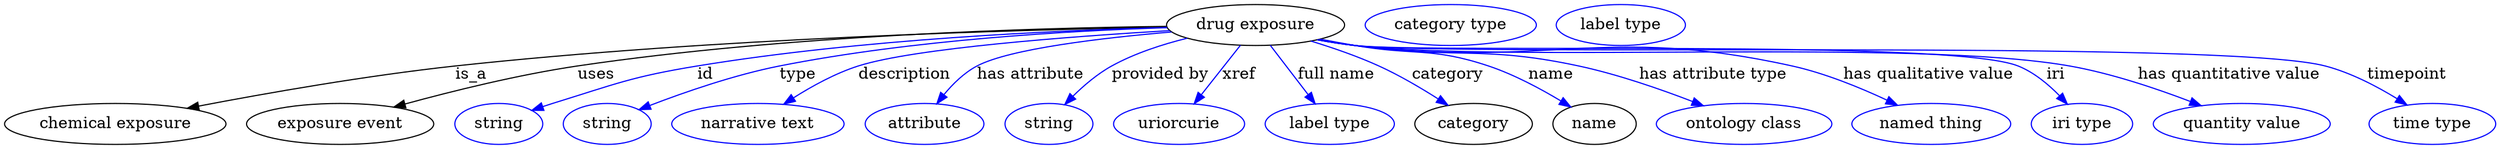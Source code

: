 digraph {
	graph [bb="0,0,2179.1,123"];
	node [label="\N"];
	"drug exposure"	[height=0.5,
		label="drug exposure",
		pos="1092.8,105",
		width=2.1665];
	"chemical exposure"	[height=0.5,
		pos="96.841,18",
		width=2.69];
	"drug exposure" -> "chemical exposure"	[label=is_a,
		lp="411.84,61.5",
		pos="e,160.26,31.703 1015.2,102.98 886.55,100.65 621.11,93.086 397.84,69 319.64,60.564 230.89,45.093 170.14,33.586"];
	"exposure event"	[height=0.5,
		pos="293.84,18",
		width=2.2748];
	"drug exposure" -> "exposure event"	[label=uses,
		lp="522.34,61.5",
		pos="e,341.38,32.693 1015,103.61 902.2,102.08 686.9,95.548 505.84,69 452.84,61.229 393.59,46.751 351.23,35.366"];
	id	[color=blue,
		height=0.5,
		label=string,
		pos="431.84,18",
		width=1.0652];
	"drug exposure" -> id	[color=blue,
		label=id,
		lp="612.84,61.5",
		pos="e,461.23,29.714 1015.1,102.82 918.59,100.35 749.06,92.693 605.84,69 558.57,61.179 505.89,44.941 471.01,33.085",
		style=solid];
	type	[color=blue,
		height=0.5,
		label=string,
		pos="526.84,18",
		width=1.0652];
	"drug exposure" -> type	[color=blue,
		label=type,
		lp="693.84,61.5",
		pos="e,554.67,30.512 1015.2,102.67 931.32,100.03 793.95,92.185 677.84,69 638.18,61.081 594.48,45.86 564.35,34.283",
		style=solid];
	description	[color=blue,
		height=0.5,
		label="narrative text",
		pos="658.84,18",
		width=2.0943];
	"drug exposure" -> description	[color=blue,
		label=description,
		lp="786.34,61.5",
		pos="e,681.22,35.41 1017.5,100.09 930.98,94.958 794.69,84.706 745.84,69 725.97,62.611 705.64,51.251 689.64,40.971",
		style=solid];
	"has attribute"	[color=blue,
		height=0.5,
		label=attribute,
		pos="803.84,18",
		width=1.4443];
	"drug exposure" -> "has attribute"	[color=blue,
		label="has attribute",
		lp="895.84,61.5",
		pos="e,814.3,35.753 1019.3,98.971 958.44,93.812 877.58,84.338 848.84,69 837.69,63.046 827.92,53.184 820.36,43.784",
		style=solid];
	"provided by"	[color=blue,
		height=0.5,
		label=string,
		pos="911.84,18",
		width=1.0652];
	"drug exposure" -> "provided by"	[color=blue,
		label="provided by",
		lp="1009.3,61.5",
		pos="e,925.74,35.117 1032.9,93.391 1011.2,88.021 987.12,80.191 966.84,69 954.36,62.111 942.41,51.857 932.86,42.425",
		style=solid];
	xref	[color=blue,
		height=0.5,
		label=uriorcurie,
		pos="1025.8,18",
		width=1.5887];
	"drug exposure" -> xref	[color=blue,
		label=xref,
		lp="1078.3,61.5",
		pos="e,1039.1,35.758 1079.6,87.207 1069.9,74.866 1056.5,57.894 1045.5,43.967",
		style=solid];
	"full name"	[color=blue,
		height=0.5,
		label="label type",
		pos="1157.8,18",
		width=1.5707];
	"drug exposure" -> "full name"	[color=blue,
		label="full name",
		lp="1163.3,61.5",
		pos="e,1145,35.758 1105.7,87.207 1115.1,74.866 1128.1,57.894 1138.7,43.967",
		style=solid];
	category	[height=0.5,
		pos="1283.8,18",
		width=1.4263];
	"drug exposure" -> category	[color=blue,
		label=category,
		lp="1261.3,61.5",
		pos="e,1261.7,34.247 1141.3,90.878 1160.3,85.087 1181.9,77.627 1200.8,69 1218.9,60.774 1237.9,49.524 1253.2,39.778",
		style=solid];
	name	[height=0.5,
		pos="1389.8,18",
		width=1.011];
	"drug exposure" -> name	[color=blue,
		label=name,
		lp="1351.8,61.5",
		pos="e,1369,32.9 1149.4,92.604 1159.5,90.663 1170,88.72 1179.8,87 1231.7,77.953 1246.9,85.698 1296.8,69 1319.2,61.519 1342.6,48.938 1360.3,\
38.269",
		style=solid];
	"has attribute type"	[color=blue,
		height=0.5,
		label="ontology class",
		pos="1520.8,18",
		width=2.1304];
	"drug exposure" -> "has attribute type"	[color=blue,
		label="has attribute type",
		lp="1493.8,61.5",
		pos="e,1485.2,33.999 1148.4,92.275 1158.8,90.323 1169.6,88.462 1179.8,87 1266.4,74.596 1290.3,87.391 1375.8,69 1410.1,61.638 1447.4,48.647 \
1475.6,37.752",
		style=solid];
	"has qualitative value"	[color=blue,
		height=0.5,
		label="named thing",
		pos="1684.8,18",
		width=1.9318];
	"drug exposure" -> "has qualitative value"	[color=blue,
		label="has qualitative value",
		lp="1682.3,61.5",
		pos="e,1655.2,34.517 1147.4,92.074 1158.1,90.092 1169.3,88.271 1179.8,87 1349,66.605 1396.5,105.85 1562.8,69 1591.7,62.605 1622.5,49.93 \
1646,38.942",
		style=solid];
	iri	[color=blue,
		height=0.5,
		label="iri type",
		pos="1816.8,18",
		width=1.2277];
	"drug exposure" -> iri	[color=blue,
		label=iri,
		lp="1793.8,61.5",
		pos="e,1804.1,35.34 1146.9,92.024 1157.8,90.02 1169.1,88.204 1179.8,87 1244,79.783 1700.9,92.951 1760.8,69 1774.7,63.454 1787.4,52.834 \
1797.2,42.802",
		style=solid];
	"has quantitative value"	[color=blue,
		height=0.5,
		label="quantity value",
		pos="1956.8,18",
		width=2.1484];
	"drug exposure" -> "has quantitative value"	[color=blue,
		label="has quantitative value",
		lp="1945.8,61.5",
		pos="e,1921.3,34.044 1146.9,92.006 1157.8,90.003 1169.1,88.192 1179.8,87 1318.2,71.604 1668.8,93.128 1805.8,69 1842.4,62.569 1882.1,49.123 \
1911.7,37.792",
		style=solid];
	timepoint	[color=blue,
		height=0.5,
		label="time type",
		pos="2123.8,18",
		width=1.5346];
	"drug exposure" -> timepoint	[color=blue,
		label=timepoint,
		lp="2101.8,61.5",
		pos="e,2101.5,34.747 1146.9,91.941 1157.8,89.944 1169.1,88.151 1179.8,87 1273.8,76.905 1938.4,92.83 2029.8,69 2052.2,63.163 2075.2,51.079 \
2092.8,40.253",
		style=solid];
	"named thing_category"	[color=blue,
		height=0.5,
		label="category type",
		pos="1263.8,105",
		width=2.0762];
	attribute_name	[color=blue,
		height=0.5,
		label="label type",
		pos="1412.8,105",
		width=1.5707];
}
